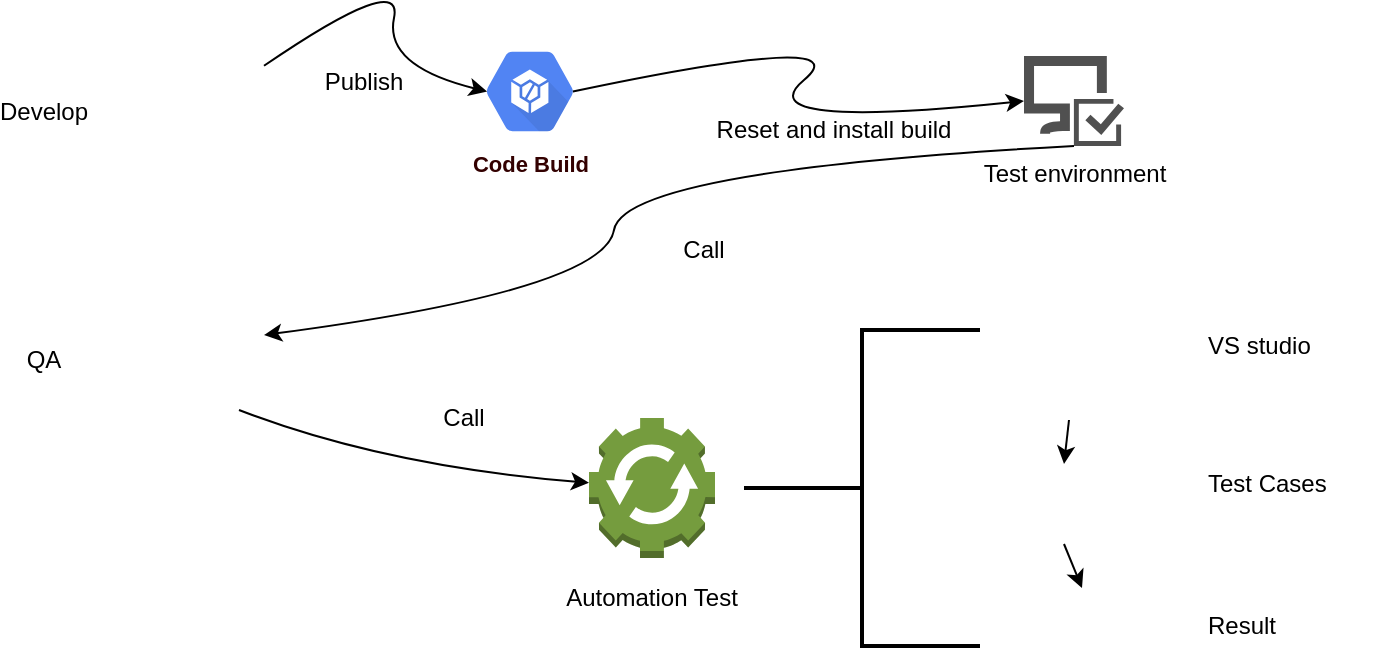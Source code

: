 <mxfile version="10.8.9" type="device"><diagram name="Page-1" id="5f0bae14-7c28-e335-631c-24af17079c00"><mxGraphModel dx="1010" dy="502" grid="1" gridSize="10" guides="1" tooltips="1" connect="1" arrows="1" fold="1" page="1" pageScale="1" pageWidth="1100" pageHeight="850" background="#ffffff" math="0" shadow="0"><root><mxCell id="0"/><mxCell id="1" parent="0"/><mxCell id="Di3RnXq1-b5uq8dzWpWD-1" value="" style="shape=image;html=1;verticalAlign=top;verticalLabelPosition=bottom;labelBackgroundColor=#ffffff;imageAspect=0;aspect=fixed;image=https://cdn4.iconfinder.com/data/icons/logos-brands-5/24/jenkins-128.png" vertex="1" parent="1"><mxGeometry x="220" y="110" width="50" height="50" as="geometry"/></mxCell><mxCell id="Di3RnXq1-b5uq8dzWpWD-2" value="&lt;font color=&quot;#330000&quot;&gt;Code Build&lt;/font&gt;" style="html=1;fillColor=#5184F3;strokeColor=none;verticalAlign=top;labelPosition=center;verticalLabelPosition=bottom;align=center;spacingTop=-6;fontSize=11;fontStyle=1;fontColor=#999999;shape=mxgraph.gcp2.hexIcon;prIcon=container_builder" vertex="1" parent="1"><mxGeometry x="370" y="101.5" width="66" height="58.5" as="geometry"/></mxCell><mxCell id="Di3RnXq1-b5uq8dzWpWD-5" value="" style="curved=1;endArrow=classic;html=1;entryX=0.175;entryY=0.5;entryDx=0;entryDy=0;entryPerimeter=0;" edge="1" parent="1" source="Di3RnXq1-b5uq8dzWpWD-1" target="Di3RnXq1-b5uq8dzWpWD-2"><mxGeometry width="50" height="50" relative="1" as="geometry"><mxPoint x="220" y="240" as="sourcePoint"/><mxPoint x="270" y="190" as="targetPoint"/><Array as="points"><mxPoint x="340" y="70"/><mxPoint x="330" y="118"/></Array></mxGeometry></mxCell><mxCell id="Di3RnXq1-b5uq8dzWpWD-6" value="Test environment&lt;br&gt;" style="pointerEvents=1;shadow=0;dashed=0;html=1;strokeColor=none;labelPosition=center;verticalLabelPosition=bottom;verticalAlign=top;align=center;shape=mxgraph.mscae.intune.computer_inventory;fillColor=#505050;" vertex="1" parent="1"><mxGeometry x="650" y="113" width="50" height="45" as="geometry"/></mxCell><mxCell id="Di3RnXq1-b5uq8dzWpWD-7" value="" style="curved=1;endArrow=classic;html=1;entryX=0;entryY=0.5;entryDx=0;entryDy=0;entryPerimeter=0;exitX=0.825;exitY=0.5;exitDx=0;exitDy=0;exitPerimeter=0;" edge="1" parent="1" source="Di3RnXq1-b5uq8dzWpWD-2" target="Di3RnXq1-b5uq8dzWpWD-6"><mxGeometry width="50" height="50" relative="1" as="geometry"><mxPoint x="220" y="240" as="sourcePoint"/><mxPoint x="270" y="190" as="targetPoint"/><Array as="points"><mxPoint x="570" y="100"/><mxPoint x="510" y="150"/></Array></mxGeometry></mxCell><mxCell id="Di3RnXq1-b5uq8dzWpWD-8" value="Publish&lt;br&gt;" style="text;html=1;strokeColor=none;fillColor=none;align=center;verticalAlign=middle;whiteSpace=wrap;rounded=0;" vertex="1" parent="1"><mxGeometry x="300" y="115.5" width="40" height="20" as="geometry"/></mxCell><mxCell id="Di3RnXq1-b5uq8dzWpWD-9" value="Reset and install build&lt;br&gt;" style="text;html=1;strokeColor=none;fillColor=none;align=center;verticalAlign=middle;whiteSpace=wrap;rounded=0;" vertex="1" parent="1"><mxGeometry x="490" y="140" width="130" height="20" as="geometry"/></mxCell><mxCell id="Di3RnXq1-b5uq8dzWpWD-10" value="Develop&lt;br&gt;" style="text;html=1;strokeColor=none;fillColor=none;align=center;verticalAlign=middle;whiteSpace=wrap;rounded=0;" vertex="1" parent="1"><mxGeometry x="140" y="131" width="40" height="20" as="geometry"/></mxCell><mxCell id="Di3RnXq1-b5uq8dzWpWD-11" value="" style="shape=image;html=1;verticalAlign=top;verticalLabelPosition=bottom;labelBackgroundColor=#ffffff;imageAspect=0;aspect=fixed;image=https://cdn4.iconfinder.com/data/icons/logos-brands-5/24/jenkins-128.png" vertex="1" parent="1"><mxGeometry x="220" y="240" width="50" height="50" as="geometry"/></mxCell><mxCell id="Di3RnXq1-b5uq8dzWpWD-12" value="QA&lt;br&gt;" style="text;html=1;strokeColor=none;fillColor=none;align=center;verticalAlign=middle;whiteSpace=wrap;rounded=0;" vertex="1" parent="1"><mxGeometry x="140" y="255" width="40" height="20" as="geometry"/></mxCell><mxCell id="Di3RnXq1-b5uq8dzWpWD-13" value="" style="curved=1;endArrow=classic;html=1;entryX=1;entryY=0.25;entryDx=0;entryDy=0;exitX=0.5;exitY=1;exitDx=0;exitDy=0;exitPerimeter=0;" edge="1" parent="1" source="Di3RnXq1-b5uq8dzWpWD-6" target="Di3RnXq1-b5uq8dzWpWD-11"><mxGeometry width="50" height="50" relative="1" as="geometry"><mxPoint x="140" y="360" as="sourcePoint"/><mxPoint x="190" y="310" as="targetPoint"/><Array as="points"><mxPoint x="450" y="170"/><mxPoint x="440" y="230"/></Array></mxGeometry></mxCell><mxCell id="Di3RnXq1-b5uq8dzWpWD-14" value="Call&lt;br&gt;" style="text;html=1;strokeColor=none;fillColor=none;align=center;verticalAlign=middle;whiteSpace=wrap;rounded=0;" vertex="1" parent="1"><mxGeometry x="470" y="200" width="40" height="20" as="geometry"/></mxCell><mxCell id="Di3RnXq1-b5uq8dzWpWD-15" value="" style="outlineConnect=0;dashed=0;verticalLabelPosition=bottom;verticalAlign=top;align=center;html=1;shape=mxgraph.aws3.automation;fillColor=#759C3E;gradientColor=none;" vertex="1" parent="1"><mxGeometry x="432.5" y="294" width="63" height="70" as="geometry"/></mxCell><mxCell id="Di3RnXq1-b5uq8dzWpWD-16" value="" style="curved=1;endArrow=classic;html=1;exitX=0.75;exitY=1;exitDx=0;exitDy=0;" edge="1" parent="1" source="Di3RnXq1-b5uq8dzWpWD-11" target="Di3RnXq1-b5uq8dzWpWD-15"><mxGeometry width="50" height="50" relative="1" as="geometry"><mxPoint x="140" y="380" as="sourcePoint"/><mxPoint x="190" y="330" as="targetPoint"/><Array as="points"><mxPoint x="330" y="318"/></Array></mxGeometry></mxCell><mxCell id="Di3RnXq1-b5uq8dzWpWD-17" value="Call&lt;br&gt;" style="text;html=1;strokeColor=none;fillColor=none;align=center;verticalAlign=middle;whiteSpace=wrap;rounded=0;" vertex="1" parent="1"><mxGeometry x="350" y="284" width="40" height="20" as="geometry"/></mxCell><mxCell id="Di3RnXq1-b5uq8dzWpWD-18" value="Automation Test&lt;br&gt;" style="text;html=1;strokeColor=none;fillColor=none;align=center;verticalAlign=middle;whiteSpace=wrap;rounded=0;" vertex="1" parent="1"><mxGeometry x="403" y="374" width="122" height="20" as="geometry"/></mxCell><mxCell id="Di3RnXq1-b5uq8dzWpWD-19" value="" style="shape=image;html=1;verticalAlign=top;verticalLabelPosition=bottom;labelBackgroundColor=#ffffff;imageAspect=0;aspect=fixed;image=https://cdn2.iconfinder.com/data/icons/humano2/128x128/actions/gtk-execute.png" vertex="1" parent="1"><mxGeometry x="650" y="250" width="45" height="45" as="geometry"/></mxCell><mxCell id="Di3RnXq1-b5uq8dzWpWD-20" value="" style="shape=image;html=1;verticalAlign=top;verticalLabelPosition=bottom;labelBackgroundColor=#ffffff;imageAspect=0;aspect=fixed;image=https://cdn2.iconfinder.com/data/icons/school-80/64/test-document-exam-file-education-archive-128.png" vertex="1" parent="1"><mxGeometry x="660" y="317" width="40" height="40" as="geometry"/></mxCell><mxCell id="Di3RnXq1-b5uq8dzWpWD-21" value="" style="shape=image;html=1;verticalAlign=top;verticalLabelPosition=bottom;labelBackgroundColor=#ffffff;imageAspect=0;aspect=fixed;image=https://cdn0.iconfinder.com/data/icons/web-development-79/32/development_computer_website_check_result-128.png" vertex="1" parent="1"><mxGeometry x="660" y="379" width="38" height="38" as="geometry"/></mxCell><mxCell id="Di3RnXq1-b5uq8dzWpWD-23" value="" style="endArrow=classic;html=1;entryX=0.5;entryY=0;entryDx=0;entryDy=0;exitX=0.25;exitY=1;exitDx=0;exitDy=0;" edge="1" parent="1" source="Di3RnXq1-b5uq8dzWpWD-20" target="Di3RnXq1-b5uq8dzWpWD-21"><mxGeometry width="50" height="50" relative="1" as="geometry"><mxPoint x="140" y="450" as="sourcePoint"/><mxPoint x="190" y="400" as="targetPoint"/></mxGeometry></mxCell><mxCell id="Di3RnXq1-b5uq8dzWpWD-24" value="" style="endArrow=classic;html=1;exitX=0.5;exitY=1;exitDx=0;exitDy=0;entryX=0.25;entryY=0;entryDx=0;entryDy=0;" edge="1" parent="1" source="Di3RnXq1-b5uq8dzWpWD-19" target="Di3RnXq1-b5uq8dzWpWD-20"><mxGeometry width="50" height="50" relative="1" as="geometry"><mxPoint x="130" y="530" as="sourcePoint"/><mxPoint x="180" y="480" as="targetPoint"/></mxGeometry></mxCell><mxCell id="Di3RnXq1-b5uq8dzWpWD-28" value="VS studio&lt;br&gt;&lt;br&gt;" style="text;html=1;strokeColor=none;fillColor=none;align=left;verticalAlign=middle;whiteSpace=wrap;rounded=0;" vertex="1" parent="1"><mxGeometry x="740" y="255" width="90" height="20" as="geometry"/></mxCell><mxCell id="Di3RnXq1-b5uq8dzWpWD-31" value="Test Cases&lt;br&gt;" style="text;html=1;strokeColor=none;fillColor=none;align=left;verticalAlign=middle;whiteSpace=wrap;rounded=0;" vertex="1" parent="1"><mxGeometry x="740" y="317" width="90" height="20" as="geometry"/></mxCell><mxCell id="Di3RnXq1-b5uq8dzWpWD-32" value="Result" style="text;html=1;strokeColor=none;fillColor=none;align=left;verticalAlign=middle;whiteSpace=wrap;rounded=0;" vertex="1" parent="1"><mxGeometry x="740" y="388" width="90" height="20" as="geometry"/></mxCell><mxCell id="Di3RnXq1-b5uq8dzWpWD-34" value="" style="strokeWidth=2;html=1;shape=mxgraph.flowchart.annotation_2;align=left;pointerEvents=1" vertex="1" parent="1"><mxGeometry x="510" y="250" width="118" height="158" as="geometry"/></mxCell></root></mxGraphModel></diagram></mxfile>